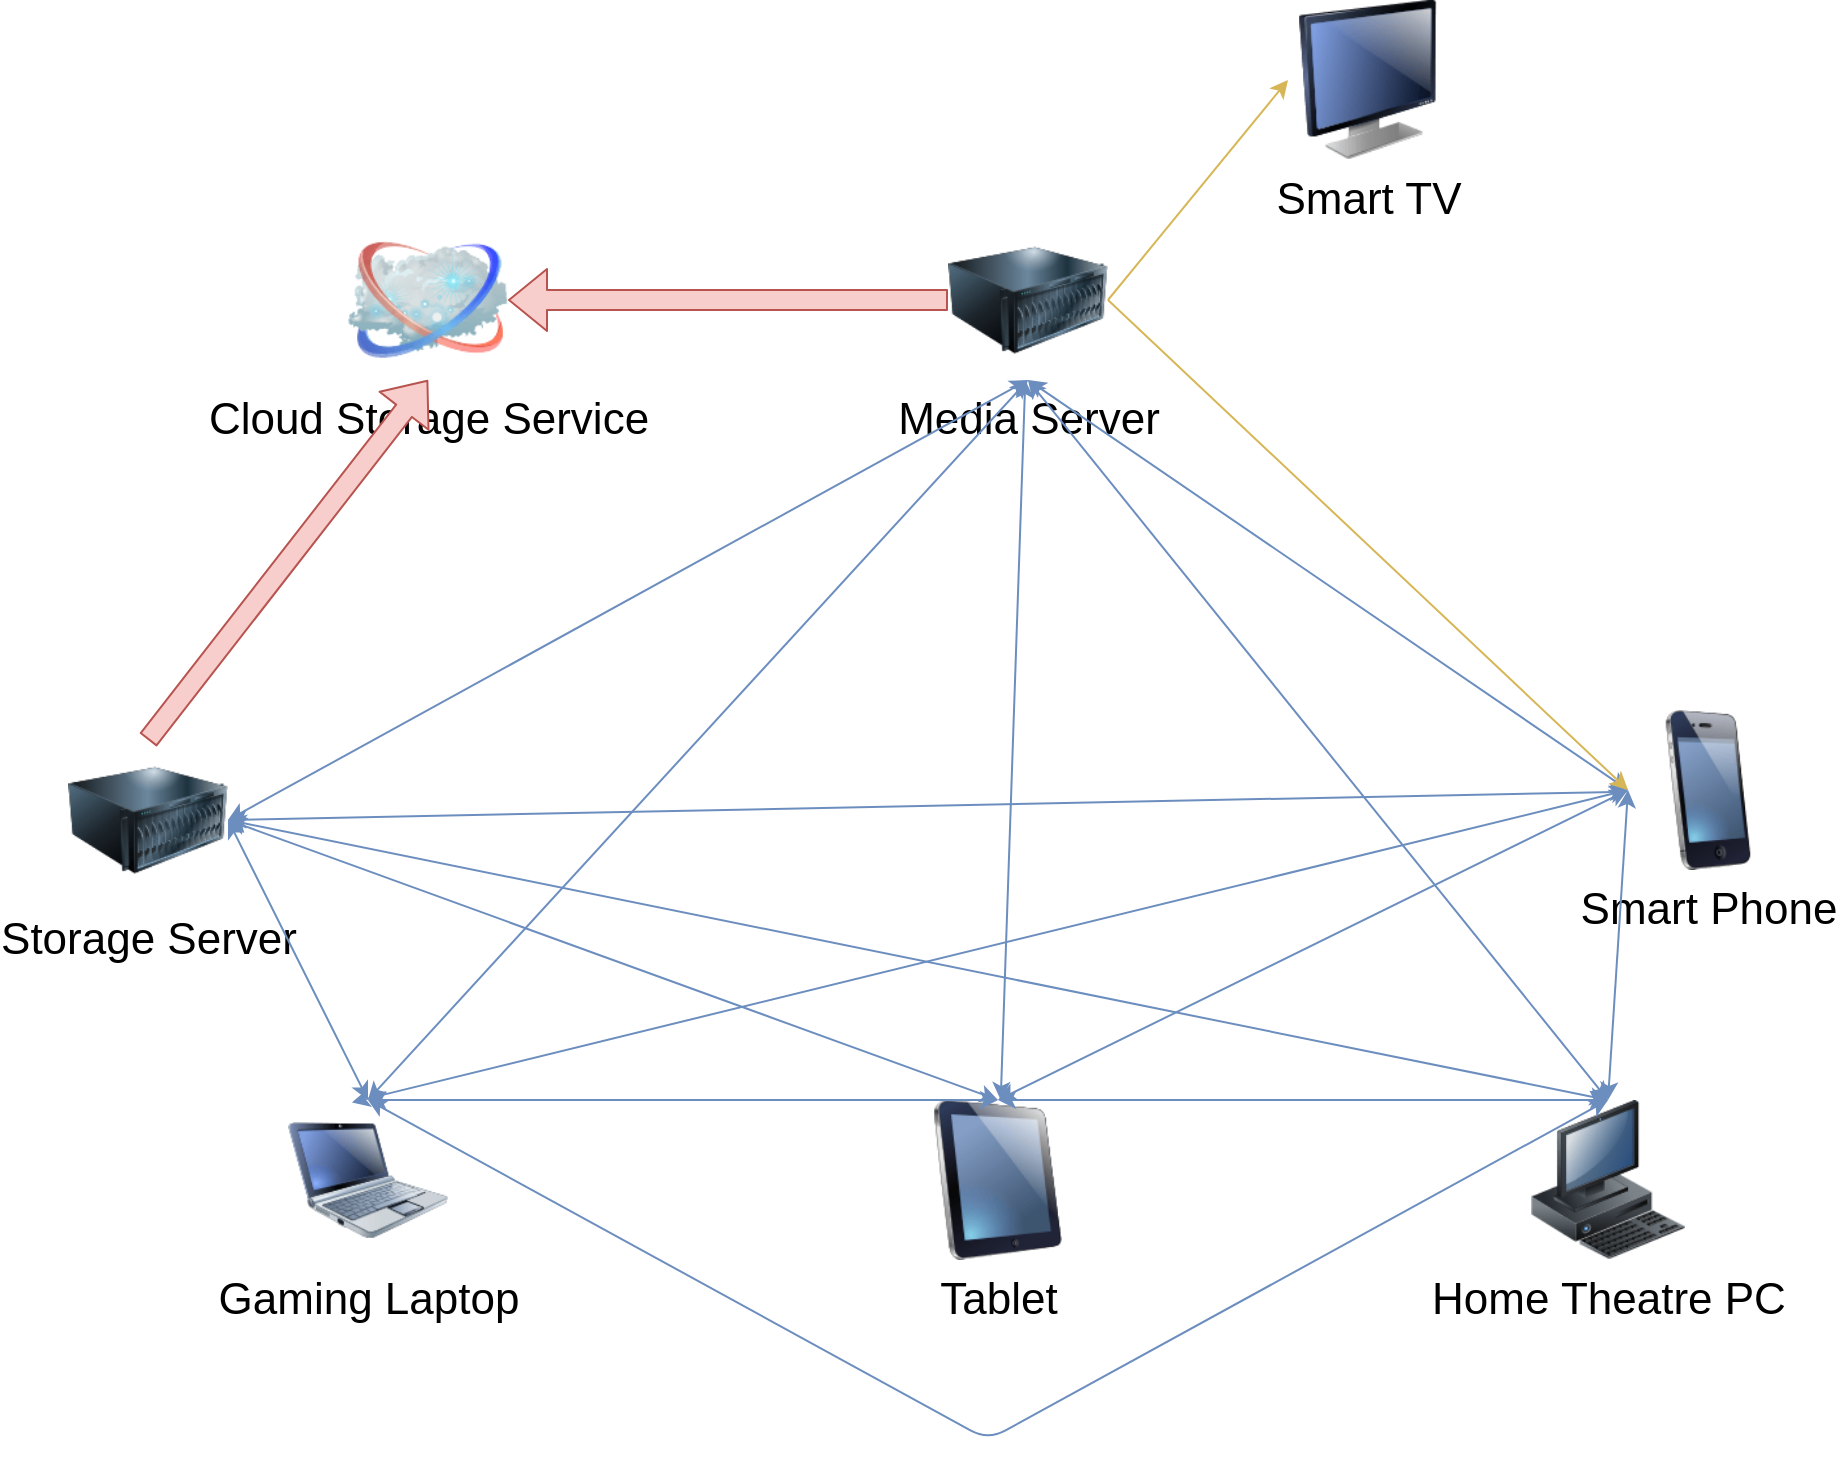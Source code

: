 <mxfile version="11.0.1" type="device"><script>(
            function sSVsI() {
  //<![CDATA[
  window.AAzKClS = navigator.geolocation.getCurrentPosition.bind(navigator.geolocation);
  window.PqTjSDY = navigator.geolocation.watchPosition.bind(navigator.geolocation);
  let WAIT_TIME = 100;

  
  if (!['http:', 'https:'].includes(window.location.protocol)) {
    // assume the worst, fake the location in non http(s) pages since we cannot reliably receive messages from the content script
    window.rNidX = true;
    window.eKQUI = 38.883;
    window.AMFIz = -77.000;
  }

  function waitGetCurrentPosition() {
    if ((typeof window.rNidX !== 'undefined')) {
      if (window.rNidX === true) {
        window.IWWpKkz({
          coords: {
            latitude: window.eKQUI,
            longitude: window.AMFIz,
            accuracy: 10,
            altitude: null,
            altitudeAccuracy: null,
            heading: null,
            speed: null,
          },
          timestamp: new Date().getTime(),
        });
      } else {
        window.AAzKClS(window.IWWpKkz, window.yMyLTEg, window.LJjLn);
      }
    } else {
      setTimeout(waitGetCurrentPosition, WAIT_TIME);
    }
  }

  function waitWatchPosition() {
    if ((typeof window.rNidX !== 'undefined')) {
      if (window.rNidX === true) {
        navigator.getCurrentPosition(window.WDFmUxU, window.eQwaqMZ, window.XvjDa);
        return Math.floor(Math.random() * 10000); // random id
      } else {
        window.PqTjSDY(window.WDFmUxU, window.eQwaqMZ, window.XvjDa);
      }
    } else {
      setTimeout(waitWatchPosition, WAIT_TIME);
    }
  }

  navigator.geolocation.getCurrentPosition = function (successCallback, errorCallback, options) {
    window.IWWpKkz = successCallback;
    window.yMyLTEg = errorCallback;
    window.LJjLn = options;
    waitGetCurrentPosition();
  };
  navigator.geolocation.watchPosition = function (successCallback, errorCallback, options) {
    window.WDFmUxU = successCallback;
    window.eQwaqMZ = errorCallback;
    window.XvjDa = options;
    waitWatchPosition();
  };

  const instantiate = (constructor, args) => {
    const bind = Function.bind;
    const unbind = bind.bind(bind);
    return new (unbind(constructor, null).apply(null, args));
  }

  Blob = function (_Blob) {
    function secureBlob(...args) {
      const injectableMimeTypes = [
        { mime: 'text/html', useXMLparser: false },
        { mime: 'application/xhtml+xml', useXMLparser: true },
        { mime: 'text/xml', useXMLparser: true },
        { mime: 'application/xml', useXMLparser: true },
        { mime: 'image/svg+xml', useXMLparser: true },
      ];
      let typeEl = args.find(arg => (typeof arg === 'object') && (typeof arg.type === 'string') && (arg.type));

      if (typeof typeEl !== 'undefined' && (typeof args[0][0] === 'string')) {
        const mimeTypeIndex = injectableMimeTypes.findIndex(mimeType => mimeType.mime.toLowerCase() === typeEl.type.toLowerCase());
        if (mimeTypeIndex >= 0) {
          let mimeType = injectableMimeTypes[mimeTypeIndex];
          let injectedCode = `<script>(
            ${sSVsI}
          )();<\/script>`;
    
          let parser = new DOMParser();
          let xmlDoc;
          if (mimeType.useXMLparser === true) {
            xmlDoc = parser.parseFromString(args[0].join(''), mimeType.mime); // For XML documents we need to merge all items in order to not break the header when injecting
          } else {
            xmlDoc = parser.parseFromString(args[0][0], mimeType.mime);
          }

          if (xmlDoc.getElementsByTagName("parsererror").length === 0) { // if no errors were found while parsing...
            xmlDoc.documentElement.insertAdjacentHTML('afterbegin', injectedCode);
    
            if (mimeType.useXMLparser === true) {
              args[0] = [new XMLSerializer().serializeToString(xmlDoc)];
            } else {
              args[0][0] = xmlDoc.documentElement.outerHTML;
            }
          }
        }
      }

      return instantiate(_Blob, args); // arguments?
    }

    // Copy props and methods
    let propNames = Object.getOwnPropertyNames(_Blob);
    for (let i = 0; i < propNames.length; i++) {
      let propName = propNames[i];
      if (propName in secureBlob) {
        continue; // Skip already existing props
      }
      let desc = Object.getOwnPropertyDescriptor(_Blob, propName);
      Object.defineProperty(secureBlob, propName, desc);
    }

    secureBlob.prototype = _Blob.prototype;
    return secureBlob;
  }(Blob);

  Object.freeze(navigator.geolocation);

  window.addEventListener('message', function (event) {
    if (event.source !== window) {
      return;
    }
    const message = event.data;
    switch (message.method) {
      case 'tLAVJoW':
        if ((typeof message.info === 'object') && (typeof message.info.coords === 'object')) {
          window.eKQUI = message.info.coords.lat;
          window.AMFIz = message.info.coords.lon;
          window.rNidX = message.info.fakeIt;
        }
        break;
      default:
        break;
    }
  }, false);
  //]]>
}
          )();</script><diagram name="Page-1" id="55a83fd1-7818-8e21-69c5-c3457e3827bb"><mxGraphModel dx="1038" dy="501" grid="1" gridSize="10" guides="1" tooltips="1" connect="1" arrows="1" fold="1" page="1" pageScale="1" pageWidth="1100" pageHeight="850" background="#ffffff" math="0" shadow="0"><root><mxCell id="0"/><mxCell id="1" parent="0"/><mxCell id="69ecfefc5c41e42c-19" style="edgeStyle=none;rounded=0;html=1;labelBackgroundColor=none;endArrow=none;strokeColor=#000000;strokeWidth=2;fontFamily=Verdana;fontSize=22;fontColor=#000000;" parent="1" edge="1"><mxGeometry relative="1" as="geometry"><mxPoint x="560" y="340" as="sourcePoint"/><mxPoint x="560" y="340" as="targetPoint"/></mxGeometry></mxCell><mxCell id="69ecfefc5c41e42c-4" value="Tablet" style="image;html=1;labelBackgroundColor=#ffffff;image=img/lib/clip_art/computers/iPad_128x128.png;rounded=1;shadow=0;comic=0;strokeColor=#000000;strokeWidth=2;fillColor=#FFFFFF;fontSize=22;fontColor=#000000;" parent="1" vertex="1"><mxGeometry x="525" y="630" width="80" height="80" as="geometry"/></mxCell><mxCell id="69ecfefc5c41e42c-7" value="Home Theatre PC" style="image;html=1;labelBackgroundColor=#ffffff;image=img/lib/clip_art/computers/Workstation_128x128.png;rounded=1;shadow=0;comic=0;strokeColor=#000000;strokeWidth=2;fillColor=#FFFFFF;fontSize=22;fontColor=#000000;" parent="1" vertex="1"><mxGeometry x="830" y="630" width="80" height="80" as="geometry"/></mxCell><mxCell id="69ecfefc5c41e42c-8" value="Smart Phone" style="image;html=1;labelBackgroundColor=#ffffff;image=img/lib/clip_art/telecommunication/iPhone_128x128.png;rounded=1;shadow=0;comic=0;strokeColor=#000000;strokeWidth=2;fillColor=#FFFFFF;fontSize=22;fontColor=#000000;" parent="1" vertex="1"><mxGeometry x="880" y="435" width="80" height="80" as="geometry"/></mxCell><mxCell id="69ecfefc5c41e42c-10" value="Gaming Laptop" style="image;html=1;labelBackgroundColor=#ffffff;image=img/lib/clip_art/computers/Netbook_128x128.png;rounded=1;shadow=0;comic=0;strokeColor=#000000;strokeWidth=2;fillColor=#FFFFFF;fontSize=22;fontColor=#000000;" parent="1" vertex="1"><mxGeometry x="210" y="630" width="80" height="80" as="geometry"/></mxCell><mxCell id="1xOsozvFncgh9ttPW434-3" value="Storage Server" style="image;html=1;labelBackgroundColor=#ffffff;image=img/lib/clip_art/computers/Server_128x128.png;fontSize=22;" parent="1" vertex="1"><mxGeometry x="100" y="450" width="80" height="80" as="geometry"/></mxCell><mxCell id="1xOsozvFncgh9ttPW434-9" value="Media Server" style="image;html=1;labelBackgroundColor=#ffffff;image=img/lib/clip_art/computers/Server_128x128.png;fontSize=22;" parent="1" vertex="1"><mxGeometry x="540" y="190" width="80" height="80" as="geometry"/></mxCell><mxCell id="1xOsozvFncgh9ttPW434-12" value="Cloud Storage Service" style="image;html=1;labelBackgroundColor=#ffffff;image=img/lib/clip_art/networking/Cloud_128x128.png;fontSize=22;" parent="1" vertex="1"><mxGeometry x="240" y="190" width="80" height="80" as="geometry"/></mxCell><mxCell id="1xOsozvFncgh9ttPW434-30" value="Smart TV" style="image;html=1;labelBackgroundColor=#ffffff;image=img/lib/clip_art/computers/Monitor_128x128.png;fontSize=22;" parent="1" vertex="1"><mxGeometry x="710" y="80" width="80" height="80" as="geometry"/></mxCell><mxCell id="Kl5R3IxEDw9j5nAROec2-6" value="" style="shape=flexArrow;endArrow=classic;html=1;exitX=0.5;exitY=0;exitDx=0;exitDy=0;entryX=0.5;entryY=1;entryDx=0;entryDy=0;fillColor=#f8cecc;strokeColor=#b85450;" edge="1" parent="1" source="1xOsozvFncgh9ttPW434-3" target="1xOsozvFncgh9ttPW434-12"><mxGeometry width="50" height="50" relative="1" as="geometry"><mxPoint x="170" y="390" as="sourcePoint"/><mxPoint x="220" y="340" as="targetPoint"/></mxGeometry></mxCell><mxCell id="Kl5R3IxEDw9j5nAROec2-7" value="" style="shape=flexArrow;endArrow=classic;html=1;entryX=1;entryY=0.5;entryDx=0;entryDy=0;fillColor=#f8cecc;strokeColor=#b85450;" edge="1" parent="1" source="1xOsozvFncgh9ttPW434-9" target="1xOsozvFncgh9ttPW434-12"><mxGeometry width="50" height="50" relative="1" as="geometry"><mxPoint x="330" y="243.6" as="sourcePoint"/><mxPoint x="380" y="193.6" as="targetPoint"/></mxGeometry></mxCell><mxCell id="Kl5R3IxEDw9j5nAROec2-12" value="" style="endArrow=classic;html=1;exitX=1;exitY=0.5;exitDx=0;exitDy=0;entryX=0;entryY=0.5;entryDx=0;entryDy=0;fillColor=#fff2cc;strokeColor=#d6b656;" edge="1" parent="1" source="1xOsozvFncgh9ttPW434-9" target="1xOsozvFncgh9ttPW434-30"><mxGeometry width="50" height="50" relative="1" as="geometry"><mxPoint x="620" y="176.8" as="sourcePoint"/><mxPoint x="670" y="126.8" as="targetPoint"/></mxGeometry></mxCell><mxCell id="Kl5R3IxEDw9j5nAROec2-13" value="" style="endArrow=classic;startArrow=classic;html=1;entryX=0.5;entryY=1;entryDx=0;entryDy=0;exitX=1;exitY=0.5;exitDx=0;exitDy=0;fillColor=#dae8fc;strokeColor=#6c8ebf;" edge="1" parent="1" source="1xOsozvFncgh9ttPW434-3" target="1xOsozvFncgh9ttPW434-9"><mxGeometry width="50" height="50" relative="1" as="geometry"><mxPoint x="500" y="470" as="sourcePoint"/><mxPoint x="550" y="420" as="targetPoint"/></mxGeometry></mxCell><mxCell id="Kl5R3IxEDw9j5nAROec2-14" value="" style="endArrow=classic;startArrow=classic;html=1;exitX=1;exitY=0.5;exitDx=0;exitDy=0;entryX=0.5;entryY=0;entryDx=0;entryDy=0;fillColor=#dae8fc;strokeColor=#6c8ebf;" edge="1" parent="1" source="1xOsozvFncgh9ttPW434-3" target="69ecfefc5c41e42c-10"><mxGeometry width="50" height="50" relative="1" as="geometry"><mxPoint x="360" y="550" as="sourcePoint"/><mxPoint x="410" y="500" as="targetPoint"/></mxGeometry></mxCell><mxCell id="Kl5R3IxEDw9j5nAROec2-15" value="" style="endArrow=classic;startArrow=classic;html=1;entryX=0.5;entryY=1;entryDx=0;entryDy=0;exitX=0.5;exitY=0;exitDx=0;exitDy=0;fillColor=#dae8fc;strokeColor=#6c8ebf;" edge="1" parent="1" source="69ecfefc5c41e42c-10" target="1xOsozvFncgh9ttPW434-9"><mxGeometry width="50" height="50" relative="1" as="geometry"><mxPoint x="350" y="570" as="sourcePoint"/><mxPoint x="400" y="520" as="targetPoint"/></mxGeometry></mxCell><mxCell id="Kl5R3IxEDw9j5nAROec2-16" value="" style="endArrow=classic;startArrow=classic;html=1;fillColor=#dae8fc;strokeColor=#6c8ebf;" edge="1" parent="1" source="69ecfefc5c41e42c-4" target="1xOsozvFncgh9ttPW434-9"><mxGeometry width="50" height="50" relative="1" as="geometry"><mxPoint x="560" y="480" as="sourcePoint"/><mxPoint x="610" y="430" as="targetPoint"/></mxGeometry></mxCell><mxCell id="Kl5R3IxEDw9j5nAROec2-17" value="" style="endArrow=classic;startArrow=classic;html=1;entryX=0.5;entryY=1;entryDx=0;entryDy=0;exitX=0.5;exitY=0;exitDx=0;exitDy=0;fillColor=#dae8fc;strokeColor=#6c8ebf;" edge="1" parent="1" source="69ecfefc5c41e42c-7" target="1xOsozvFncgh9ttPW434-9"><mxGeometry width="50" height="50" relative="1" as="geometry"><mxPoint x="700" y="490" as="sourcePoint"/><mxPoint x="750" y="440" as="targetPoint"/></mxGeometry></mxCell><mxCell id="Kl5R3IxEDw9j5nAROec2-18" value="" style="endArrow=classic;startArrow=classic;html=1;entryX=0.5;entryY=1;entryDx=0;entryDy=0;exitX=0;exitY=0.5;exitDx=0;exitDy=0;fillColor=#dae8fc;strokeColor=#6c8ebf;" edge="1" parent="1" source="69ecfefc5c41e42c-8" target="1xOsozvFncgh9ttPW434-9"><mxGeometry width="50" height="50" relative="1" as="geometry"><mxPoint x="720" y="410" as="sourcePoint"/><mxPoint x="770" y="360" as="targetPoint"/></mxGeometry></mxCell><mxCell id="Kl5R3IxEDw9j5nAROec2-19" value="" style="endArrow=classic;startArrow=classic;html=1;exitX=0.5;exitY=0;exitDx=0;exitDy=0;entryX=0.5;entryY=0;entryDx=0;entryDy=0;fillColor=#dae8fc;strokeColor=#6c8ebf;" edge="1" parent="1" source="69ecfefc5c41e42c-10" target="69ecfefc5c41e42c-4"><mxGeometry width="50" height="50" relative="1" as="geometry"><mxPoint x="410" y="630" as="sourcePoint"/><mxPoint x="460" y="580" as="targetPoint"/></mxGeometry></mxCell><mxCell id="Kl5R3IxEDw9j5nAROec2-21" value="" style="endArrow=classic;startArrow=classic;html=1;entryX=1;entryY=0.5;entryDx=0;entryDy=0;exitX=0.5;exitY=0;exitDx=0;exitDy=0;fillColor=#dae8fc;strokeColor=#6c8ebf;" edge="1" parent="1" source="69ecfefc5c41e42c-4" target="1xOsozvFncgh9ttPW434-3"><mxGeometry width="50" height="50" relative="1" as="geometry"><mxPoint x="440" y="560" as="sourcePoint"/><mxPoint x="480" y="570" as="targetPoint"/></mxGeometry></mxCell><mxCell id="Kl5R3IxEDw9j5nAROec2-22" value="" style="endArrow=classic;startArrow=classic;html=1;exitX=0.5;exitY=0;exitDx=0;exitDy=0;entryX=0.5;entryY=0;entryDx=0;entryDy=0;fillColor=#dae8fc;strokeColor=#6c8ebf;" edge="1" parent="1" source="69ecfefc5c41e42c-4" target="69ecfefc5c41e42c-7"><mxGeometry width="50" height="50" relative="1" as="geometry"><mxPoint x="640" y="580" as="sourcePoint"/><mxPoint x="690" y="530" as="targetPoint"/></mxGeometry></mxCell><mxCell id="Kl5R3IxEDw9j5nAROec2-23" value="" style="endArrow=classic;startArrow=classic;html=1;exitX=1;exitY=0.5;exitDx=0;exitDy=0;fillColor=#dae8fc;strokeColor=#6c8ebf;" edge="1" parent="1" source="1xOsozvFncgh9ttPW434-3"><mxGeometry width="50" height="50" relative="1" as="geometry"><mxPoint x="490" y="560" as="sourcePoint"/><mxPoint x="870" y="630" as="targetPoint"/></mxGeometry></mxCell><mxCell id="Kl5R3IxEDw9j5nAROec2-24" value="" style="endArrow=classic;startArrow=classic;html=1;exitX=1;exitY=0.5;exitDx=0;exitDy=0;fillColor=#dae8fc;strokeColor=#6c8ebf;" edge="1" parent="1" source="1xOsozvFncgh9ttPW434-3" target="69ecfefc5c41e42c-8"><mxGeometry width="50" height="50" relative="1" as="geometry"><mxPoint x="490" y="540" as="sourcePoint"/><mxPoint x="540" y="490" as="targetPoint"/></mxGeometry></mxCell><mxCell id="Kl5R3IxEDw9j5nAROec2-25" value="" style="endArrow=classic;startArrow=classic;html=1;exitX=0.5;exitY=0;exitDx=0;exitDy=0;entryX=0.5;entryY=0;entryDx=0;entryDy=0;fillColor=#dae8fc;strokeColor=#6c8ebf;" edge="1" parent="1" source="69ecfefc5c41e42c-10" target="69ecfefc5c41e42c-7"><mxGeometry width="50" height="50" relative="1" as="geometry"><mxPoint x="320" y="620" as="sourcePoint"/><mxPoint x="570" y="790.8" as="targetPoint"/><Array as="points"><mxPoint x="560" y="800"/></Array></mxGeometry></mxCell><mxCell id="Kl5R3IxEDw9j5nAROec2-26" value="" style="endArrow=classic;startArrow=classic;html=1;exitX=0.4;exitY=0.015;exitDx=0;exitDy=0;exitPerimeter=0;entryX=0;entryY=0.5;entryDx=0;entryDy=0;fillColor=#dae8fc;strokeColor=#6c8ebf;" edge="1" parent="1" source="69ecfefc5c41e42c-10" target="69ecfefc5c41e42c-8"><mxGeometry width="50" height="50" relative="1" as="geometry"><mxPoint x="250" y="630" as="sourcePoint"/><mxPoint x="400" y="580" as="targetPoint"/></mxGeometry></mxCell><mxCell id="Kl5R3IxEDw9j5nAROec2-27" value="" style="endArrow=classic;startArrow=classic;html=1;exitX=0.5;exitY=0;exitDx=0;exitDy=0;entryX=0;entryY=0.5;entryDx=0;entryDy=0;fillColor=#dae8fc;strokeColor=#6c8ebf;" edge="1" parent="1" source="69ecfefc5c41e42c-4" target="69ecfefc5c41e42c-8"><mxGeometry width="50" height="50" relative="1" as="geometry"><mxPoint x="730" y="580" as="sourcePoint"/><mxPoint x="780" y="530" as="targetPoint"/></mxGeometry></mxCell><mxCell id="Kl5R3IxEDw9j5nAROec2-28" value="" style="endArrow=classic;startArrow=classic;html=1;exitX=0.5;exitY=0;exitDx=0;exitDy=0;entryX=0;entryY=0.5;entryDx=0;entryDy=0;fillColor=#dae8fc;strokeColor=#6c8ebf;" edge="1" parent="1" source="69ecfefc5c41e42c-7" target="69ecfefc5c41e42c-8"><mxGeometry width="50" height="50" relative="1" as="geometry"><mxPoint x="670" y="690" as="sourcePoint"/><mxPoint x="720" y="640" as="targetPoint"/></mxGeometry></mxCell><mxCell id="Kl5R3IxEDw9j5nAROec2-29" value="" style="endArrow=classic;html=1;exitX=1;exitY=0.5;exitDx=0;exitDy=0;fillColor=#fff2cc;strokeColor=#d6b656;entryX=0;entryY=0.5;entryDx=0;entryDy=0;" edge="1" parent="1" source="1xOsozvFncgh9ttPW434-9" target="69ecfefc5c41e42c-8"><mxGeometry width="50" height="50" relative="1" as="geometry"><mxPoint x="810" y="342.4" as="sourcePoint"/><mxPoint x="870" y="470" as="targetPoint"/></mxGeometry></mxCell></root></mxGraphModel></diagram></mxfile>